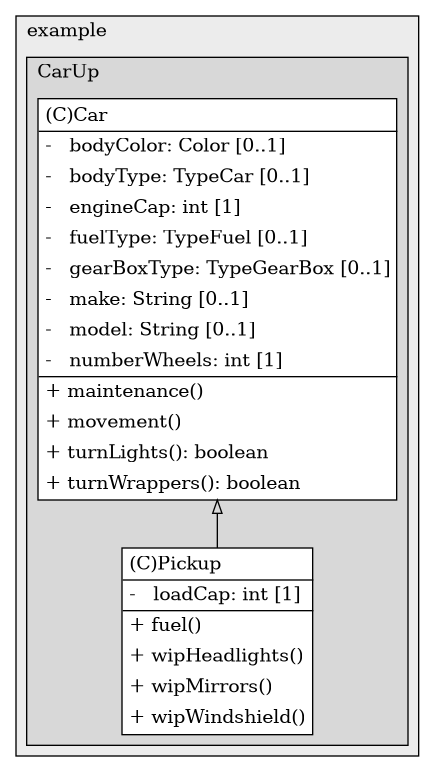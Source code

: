 @startuml

/' diagram meta data start
config=StructureConfiguration;
{
  "projectClassification": {
    "searchMode": "OpenProject", // OpenProject, AllProjects
    "includedProjects": "",
    "pathEndKeywords": "*.impl",
    "isClientPath": "",
    "isClientName": "",
    "isTestPath": "",
    "isTestName": "",
    "isMappingPath": "",
    "isMappingName": "",
    "isDataAccessPath": "",
    "isDataAccessName": "",
    "isDataStructurePath": "",
    "isDataStructureName": "",
    "isInterfaceStructuresPath": "",
    "isInterfaceStructuresName": "",
    "isEntryPointPath": "",
    "isEntryPointName": "",
    "treatFinalFieldsAsMandatory": false
  },
  "graphRestriction": {
    "classPackageExcludeFilter": "",
    "classPackageIncludeFilter": "",
    "classNameExcludeFilter": "",
    "classNameIncludeFilter": "",
    "methodNameExcludeFilter": "",
    "methodNameIncludeFilter": "",
    "removeByInheritance": "", // inheritance/annotation based filtering is done in a second step
    "removeByAnnotation": "",
    "removeByClassPackage": "", // cleanup the graph after inheritance/annotation based filtering is done
    "removeByClassName": "",
    "cutMappings": false,
    "cutEnum": true,
    "cutTests": true,
    "cutClient": true,
    "cutDataAccess": false,
    "cutInterfaceStructures": false,
    "cutDataStructures": false,
    "cutGetterAndSetter": true,
    "cutConstructors": true
  },
  "graphTraversal": {
    "forwardDepth": 6,
    "backwardDepth": 6,
    "classPackageExcludeFilter": "",
    "classPackageIncludeFilter": "",
    "classNameExcludeFilter": "",
    "classNameIncludeFilter": "",
    "methodNameExcludeFilter": "",
    "methodNameIncludeFilter": "",
    "hideMappings": false,
    "hideDataStructures": false,
    "hidePrivateMethods": true,
    "hideInterfaceCalls": true, // indirection: implementation -> interface (is hidden) -> implementation
    "onlyShowApplicationEntryPoints": false, // root node is included
    "useMethodCallsForStructureDiagram": "ForwardOnly" // ForwardOnly, BothDirections, No
  },
  "details": {
    "aggregation": "GroupByClass", // ByClass, GroupByClass, None
    "showClassGenericTypes": true,
    "showMethods": true,
    "showMethodParameterNames": true,
    "showMethodParameterTypes": true,
    "showMethodReturnType": true,
    "showPackageLevels": 2,
    "showDetailedClassStructure": true
  },
  "rootClass": "org.example.CarUp.Classes.Pickup",
  "extensionCallbackMethod": "" // qualified.class.name#methodName - signature: public static String method(String)
}
diagram meta data end '/



digraph g {
    rankdir="TB"
    splines=polyline
    

'nodes 
subgraph cluster_1322970774 { 
   	label=example
	labeljust=l
	fillcolor="#ececec"
	style=filled
   
   subgraph cluster_84261867 { 
   	label=CarUp
	labeljust=l
	fillcolor="#d8d8d8"
	style=filled
   
   Car404469113[
	label=<<TABLE BORDER="1" CELLBORDER="0" CELLPADDING="4" CELLSPACING="0">
<TR><TD ALIGN="LEFT" >(C)Car</TD></TR>
<HR/>
<TR><TD ALIGN="LEFT" >-   bodyColor: Color [0..1]</TD></TR>
<TR><TD ALIGN="LEFT" >-   bodyType: TypeCar [0..1]</TD></TR>
<TR><TD ALIGN="LEFT" >-   engineCap: int [1]</TD></TR>
<TR><TD ALIGN="LEFT" >-   fuelType: TypeFuel [0..1]</TD></TR>
<TR><TD ALIGN="LEFT" >-   gearBoxType: TypeGearBox [0..1]</TD></TR>
<TR><TD ALIGN="LEFT" >-   make: String [0..1]</TD></TR>
<TR><TD ALIGN="LEFT" >-   model: String [0..1]</TD></TR>
<TR><TD ALIGN="LEFT" >-   numberWheels: int [1]</TD></TR>
<HR/>
<TR><TD ALIGN="LEFT" >+ maintenance()</TD></TR>
<TR><TD ALIGN="LEFT" >+ movement()</TD></TR>
<TR><TD ALIGN="LEFT" >+ turnLights(): boolean</TD></TR>
<TR><TD ALIGN="LEFT" >+ turnWrappers(): boolean</TD></TR>
</TABLE>>
	style=filled
	margin=0
	shape=plaintext
	fillcolor="#FFFFFF"
];

Pickup404469113[
	label=<<TABLE BORDER="1" CELLBORDER="0" CELLPADDING="4" CELLSPACING="0">
<TR><TD ALIGN="LEFT" >(C)Pickup</TD></TR>
<HR/>
<TR><TD ALIGN="LEFT" >-   loadCap: int [1]</TD></TR>
<HR/>
<TR><TD ALIGN="LEFT" >+ fuel()</TD></TR>
<TR><TD ALIGN="LEFT" >+ wipHeadlights()</TD></TR>
<TR><TD ALIGN="LEFT" >+ wipMirrors()</TD></TR>
<TR><TD ALIGN="LEFT" >+ wipWindshield()</TD></TR>
</TABLE>>
	style=filled
	margin=0
	shape=plaintext
	fillcolor="#FFFFFF"
];
} 
} 

'edges    
Car404469113 -> Pickup404469113[arrowhead=none, arrowtail=empty, dir=both];
    
}
@enduml